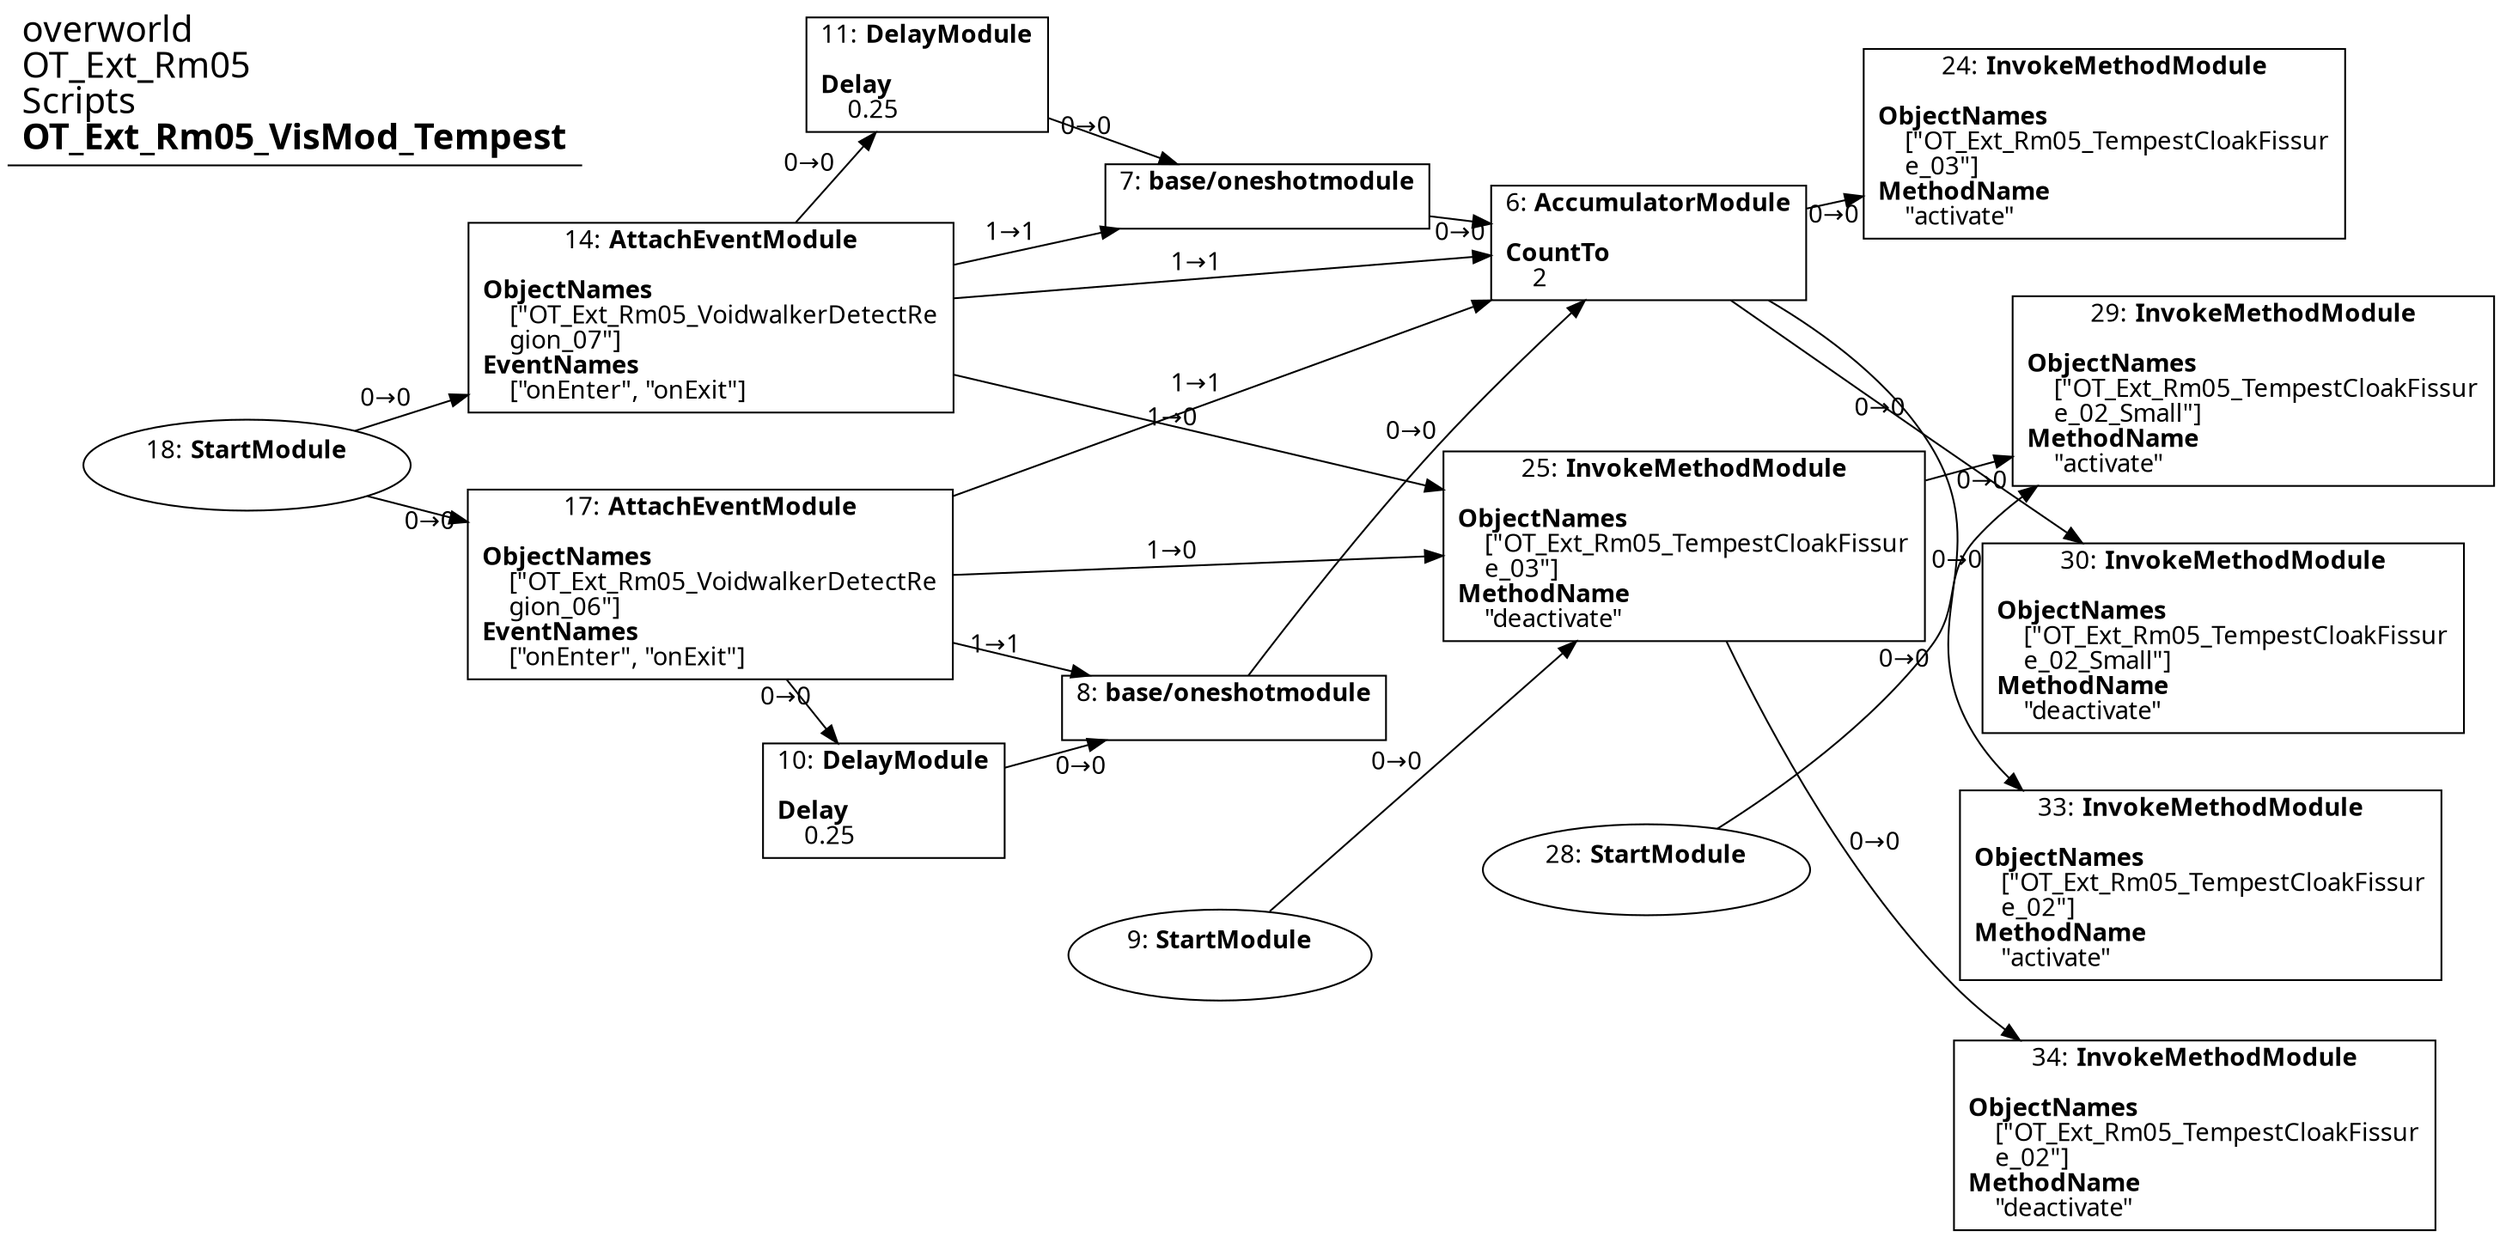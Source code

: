 digraph {
    layout = fdp;
    overlap = prism;
    sep = "+16";
    splines = spline;

    node [ shape = box ];

    graph [ fontname = "Segoe UI" ];
    node [ fontname = "Segoe UI" ];
    edge [ fontname = "Segoe UI" ];

    6 [ label = <6: <b>AccumulatorModule</b><br/><br/><b>CountTo</b><br align="left"/>    2<br align="left"/>> ];
    6 [ pos = "0.95000005,-0.257!" ];
    6 -> 24 [ label = "0→0" ];
    6 -> 30 [ label = "0→0" ];
    6 -> 33 [ label = "0→0" ];

    7 [ label = <7: <b>base/oneshotmodule</b><br/><br/>> ];
    7 [ pos = "0.707,-0.186!" ];
    7 -> 6 [ label = "0→0" ];

    8 [ label = <8: <b>base/oneshotmodule</b><br/><br/>> ];
    8 [ pos = "0.70900005,-0.57600003!" ];
    8 -> 6 [ label = "0→0" ];

    9 [ label = <9: <b>StartModule</b><br/><br/>> ];
    9 [ shape = oval ]
    9 [ pos = "0.693,-0.739!" ];
    9 -> 25 [ label = "0→0" ];

    10 [ label = <10: <b>DelayModule</b><br/><br/><b>Delay</b><br align="left"/>    0.25<br align="left"/>> ];
    10 [ pos = "0.507,-0.63900006!" ];
    10 -> 8 [ label = "0→0" ];

    11 [ label = <11: <b>DelayModule</b><br/><br/><b>Delay</b><br align="left"/>    0.25<br align="left"/>> ];
    11 [ pos = "0.50100005,-0.08800001!" ];
    11 -> 7 [ label = "0→0" ];

    14 [ label = <14: <b>AttachEventModule</b><br/><br/><b>ObjectNames</b><br align="left"/>    [&quot;OT_Ext_Rm05_VoidwalkerDetectRe<br align="left"/>    gion_07&quot;]<br align="left"/><b>EventNames</b><br align="left"/>    [&quot;onEnter&quot;, &quot;onExit&quot;]<br align="left"/>> ];
    14 [ pos = "0.23900001,-0.257!" ];
    14 -> 11 [ label = "0→0" ];
    14 -> 7 [ label = "1→1" ];
    14 -> 6 [ label = "1→1" ];
    14 -> 25 [ label = "1→0" ];

    17 [ label = <17: <b>AttachEventModule</b><br/><br/><b>ObjectNames</b><br align="left"/>    [&quot;OT_Ext_Rm05_VoidwalkerDetectRe<br align="left"/>    gion_06&quot;]<br align="left"/><b>EventNames</b><br align="left"/>    [&quot;onEnter&quot;, &quot;onExit&quot;]<br align="left"/>> ];
    17 [ pos = "0.23500001,-0.47300002!" ];
    17 -> 6 [ label = "1→1" ];
    17 -> 8 [ label = "1→1" ];
    17 -> 10 [ label = "0→0" ];
    17 -> 25 [ label = "1→0" ];

    18 [ label = <18: <b>StartModule</b><br/><br/>> ];
    18 [ shape = oval ]
    18 [ pos = "-0.047000002,-0.379!" ];
    18 -> 14 [ label = "0→0" ];
    18 -> 17 [ label = "0→0" ];

    24 [ label = <24: <b>InvokeMethodModule</b><br/><br/><b>ObjectNames</b><br align="left"/>    [&quot;OT_Ext_Rm05_TempestCloakFissur<br align="left"/>    e_03&quot;]<br align="left"/><b>MethodName</b><br align="left"/>    &quot;activate&quot;<br align="left"/>> ];
    24 [ pos = "1.2540001,-0.257!" ];

    25 [ label = <25: <b>InvokeMethodModule</b><br/><br/><b>ObjectNames</b><br align="left"/>    [&quot;OT_Ext_Rm05_TempestCloakFissur<br align="left"/>    e_03&quot;]<br align="left"/><b>MethodName</b><br align="left"/>    &quot;deactivate&quot;<br align="left"/>> ];
    25 [ pos = "0.966,-0.49600002!" ];
    25 -> 29 [ label = "0→0" ];
    25 -> 34 [ label = "0→0" ];

    28 [ label = <28: <b>StartModule</b><br/><br/>> ];
    28 [ shape = oval ]
    28 [ pos = "0.989,-0.68200004!" ];
    28 -> 29 [ label = "0→0" ];

    29 [ label = <29: <b>InvokeMethodModule</b><br/><br/><b>ObjectNames</b><br align="left"/>    [&quot;OT_Ext_Rm05_TempestCloakFissur<br align="left"/>    e_02_Small&quot;]<br align="left"/><b>MethodName</b><br align="left"/>    &quot;activate&quot;<br align="left"/>> ];
    29 [ pos = "1.342,-0.4!" ];

    30 [ label = <30: <b>InvokeMethodModule</b><br/><br/><b>ObjectNames</b><br align="left"/>    [&quot;OT_Ext_Rm05_TempestCloakFissur<br align="left"/>    e_02_Small&quot;]<br align="left"/><b>MethodName</b><br align="left"/>    &quot;deactivate&quot;<br align="left"/>> ];
    30 [ pos = "1.345,-0.531!" ];

    33 [ label = <33: <b>InvokeMethodModule</b><br/><br/><b>ObjectNames</b><br align="left"/>    [&quot;OT_Ext_Rm05_TempestCloakFissur<br align="left"/>    e_02&quot;]<br align="left"/><b>MethodName</b><br align="left"/>    &quot;activate&quot;<br align="left"/>> ];
    33 [ pos = "1.345,-0.665!" ];

    34 [ label = <34: <b>InvokeMethodModule</b><br/><br/><b>ObjectNames</b><br align="left"/>    [&quot;OT_Ext_Rm05_TempestCloakFissur<br align="left"/>    e_02&quot;]<br align="left"/><b>MethodName</b><br align="left"/>    &quot;deactivate&quot;<br align="left"/>> ];
    34 [ pos = "1.3470001,-0.799!" ];

    title [ pos = "-0.048,-0.087000005!" ];
    title [ shape = underline ];
    title [ label = <<font point-size="20">overworld<br align="left"/>OT_Ext_Rm05<br align="left"/>Scripts<br align="left"/><b>OT_Ext_Rm05_VisMod_Tempest</b><br align="left"/></font>> ];
}
